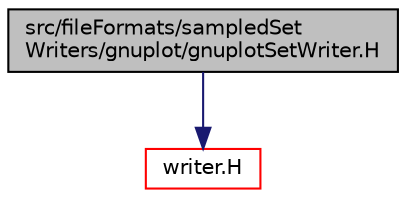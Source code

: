 digraph "src/fileFormats/sampledSetWriters/gnuplot/gnuplotSetWriter.H"
{
  bgcolor="transparent";
  edge [fontname="Helvetica",fontsize="10",labelfontname="Helvetica",labelfontsize="10"];
  node [fontname="Helvetica",fontsize="10",shape=record];
  Node1 [label="src/fileFormats/sampledSet\lWriters/gnuplot/gnuplotSetWriter.H",height=0.2,width=0.4,color="black", fillcolor="grey75", style="filled", fontcolor="black"];
  Node1 -> Node2 [color="midnightblue",fontsize="10",style="solid",fontname="Helvetica"];
  Node2 [label="writer.H",height=0.2,width=0.4,color="red",URL="$a05152.html"];
}
